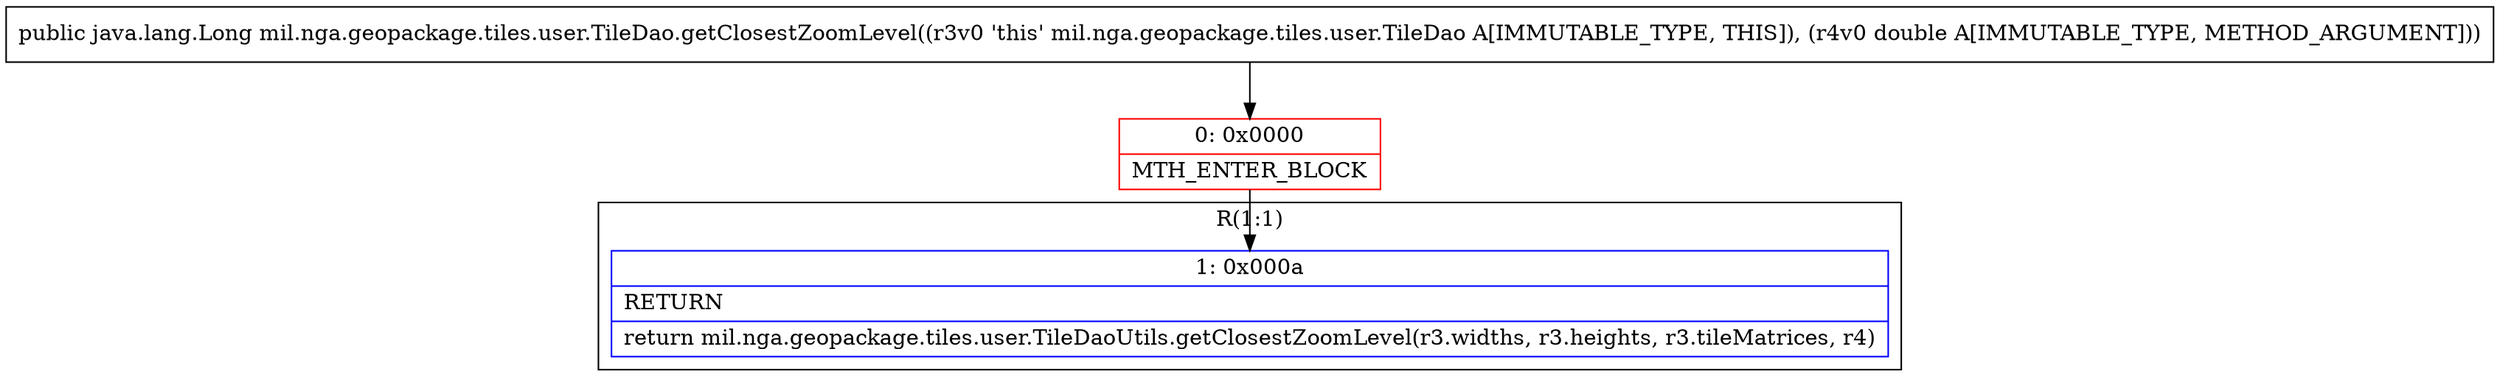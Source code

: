 digraph "CFG formil.nga.geopackage.tiles.user.TileDao.getClosestZoomLevel(D)Ljava\/lang\/Long;" {
subgraph cluster_Region_337662837 {
label = "R(1:1)";
node [shape=record,color=blue];
Node_1 [shape=record,label="{1\:\ 0x000a|RETURN\l|return mil.nga.geopackage.tiles.user.TileDaoUtils.getClosestZoomLevel(r3.widths, r3.heights, r3.tileMatrices, r4)\l}"];
}
Node_0 [shape=record,color=red,label="{0\:\ 0x0000|MTH_ENTER_BLOCK\l}"];
MethodNode[shape=record,label="{public java.lang.Long mil.nga.geopackage.tiles.user.TileDao.getClosestZoomLevel((r3v0 'this' mil.nga.geopackage.tiles.user.TileDao A[IMMUTABLE_TYPE, THIS]), (r4v0 double A[IMMUTABLE_TYPE, METHOD_ARGUMENT])) }"];
MethodNode -> Node_0;
Node_0 -> Node_1;
}

